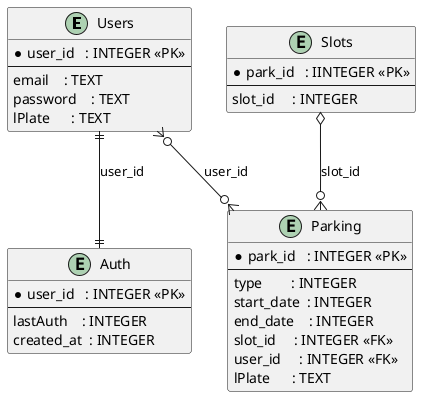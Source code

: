 @startuml database

entity "Users" as users {
    * user_id   : INTEGER <<PK>>
    --
    email    : TEXT
    password    : TEXT
    lPlate      : TEXT
}

entity "Auth" as auth {
    * user_id   : INTEGER <<PK>>
    --
    lastAuth    : INTEGER
    created_at  : INTEGER
}

entity "Parking" as parking {
    * park_id   : INTEGER <<PK>>
    --
    type        : INTEGER
    start_date  : INTEGER
    end_date    : INTEGER
    slot_id     : INTEGER <<FK>>
    user_id     : INTEGER <<FK>>
    lPlate      : TEXT
}

entity "Slots" as slots {
    * park_id   : IINTEGER <<PK>>
    --
    slot_id     : INTEGER 
}

users }o--o{ parking : "user_id"
users ||--|| auth   : "user_id"
slots o--o{ parking : "slot_id"
@enduml